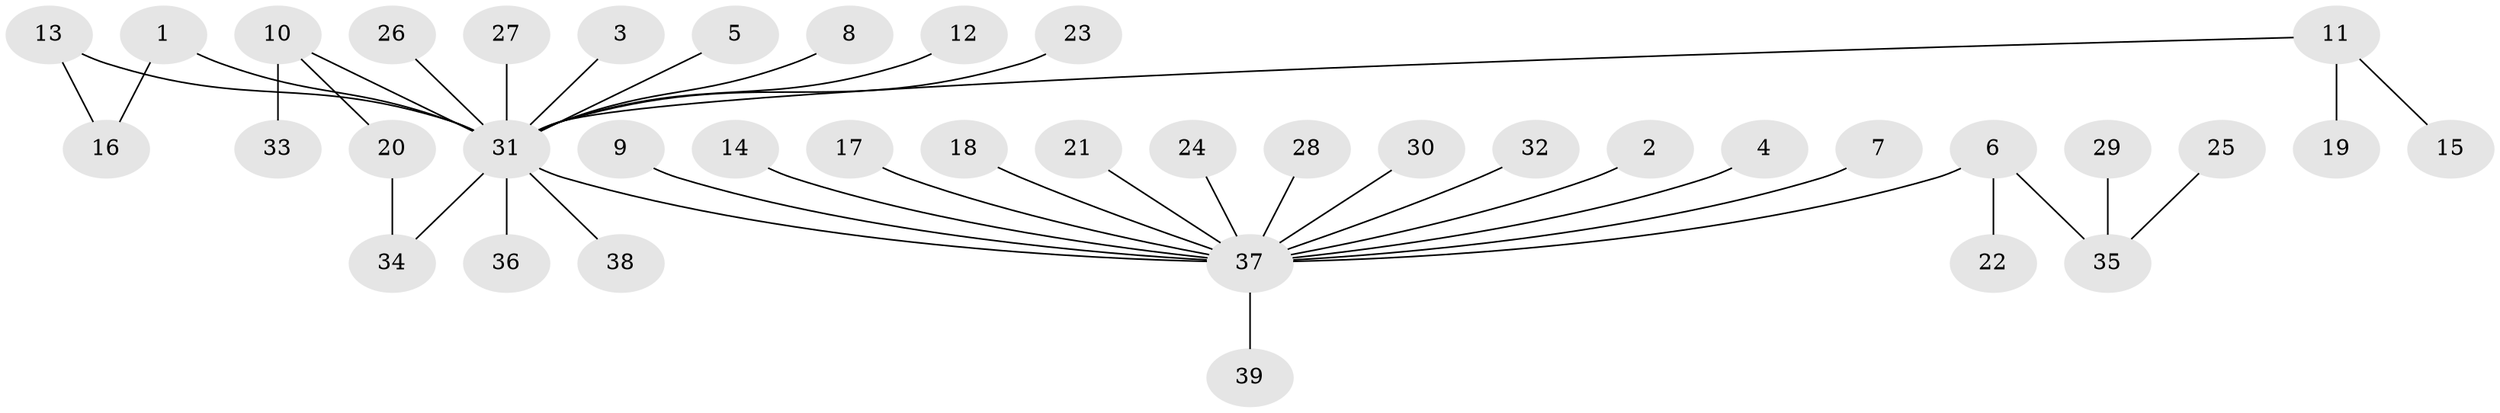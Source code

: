 // original degree distribution, {6: 0.01282051282051282, 17: 0.01282051282051282, 18: 0.01282051282051282, 3: 0.0641025641025641, 1: 0.6025641025641025, 5: 0.01282051282051282, 2: 0.24358974358974358, 4: 0.038461538461538464}
// Generated by graph-tools (version 1.1) at 2025/01/03/09/25 03:01:41]
// undirected, 39 vertices, 40 edges
graph export_dot {
graph [start="1"]
  node [color=gray90,style=filled];
  1;
  2;
  3;
  4;
  5;
  6;
  7;
  8;
  9;
  10;
  11;
  12;
  13;
  14;
  15;
  16;
  17;
  18;
  19;
  20;
  21;
  22;
  23;
  24;
  25;
  26;
  27;
  28;
  29;
  30;
  31;
  32;
  33;
  34;
  35;
  36;
  37;
  38;
  39;
  1 -- 16 [weight=1.0];
  1 -- 31 [weight=1.0];
  2 -- 37 [weight=1.0];
  3 -- 31 [weight=1.0];
  4 -- 37 [weight=1.0];
  5 -- 31 [weight=1.0];
  6 -- 22 [weight=1.0];
  6 -- 35 [weight=1.0];
  6 -- 37 [weight=1.0];
  7 -- 37 [weight=1.0];
  8 -- 31 [weight=1.0];
  9 -- 37 [weight=1.0];
  10 -- 20 [weight=1.0];
  10 -- 31 [weight=1.0];
  10 -- 33 [weight=1.0];
  11 -- 15 [weight=1.0];
  11 -- 19 [weight=1.0];
  11 -- 31 [weight=1.0];
  12 -- 31 [weight=1.0];
  13 -- 16 [weight=1.0];
  13 -- 31 [weight=1.0];
  14 -- 37 [weight=1.0];
  17 -- 37 [weight=1.0];
  18 -- 37 [weight=1.0];
  20 -- 34 [weight=1.0];
  21 -- 37 [weight=1.0];
  23 -- 31 [weight=1.0];
  24 -- 37 [weight=1.0];
  25 -- 35 [weight=1.0];
  26 -- 31 [weight=1.0];
  27 -- 31 [weight=1.0];
  28 -- 37 [weight=1.0];
  29 -- 35 [weight=1.0];
  30 -- 37 [weight=1.0];
  31 -- 34 [weight=1.0];
  31 -- 36 [weight=1.0];
  31 -- 37 [weight=1.0];
  31 -- 38 [weight=1.0];
  32 -- 37 [weight=1.0];
  37 -- 39 [weight=1.0];
}
